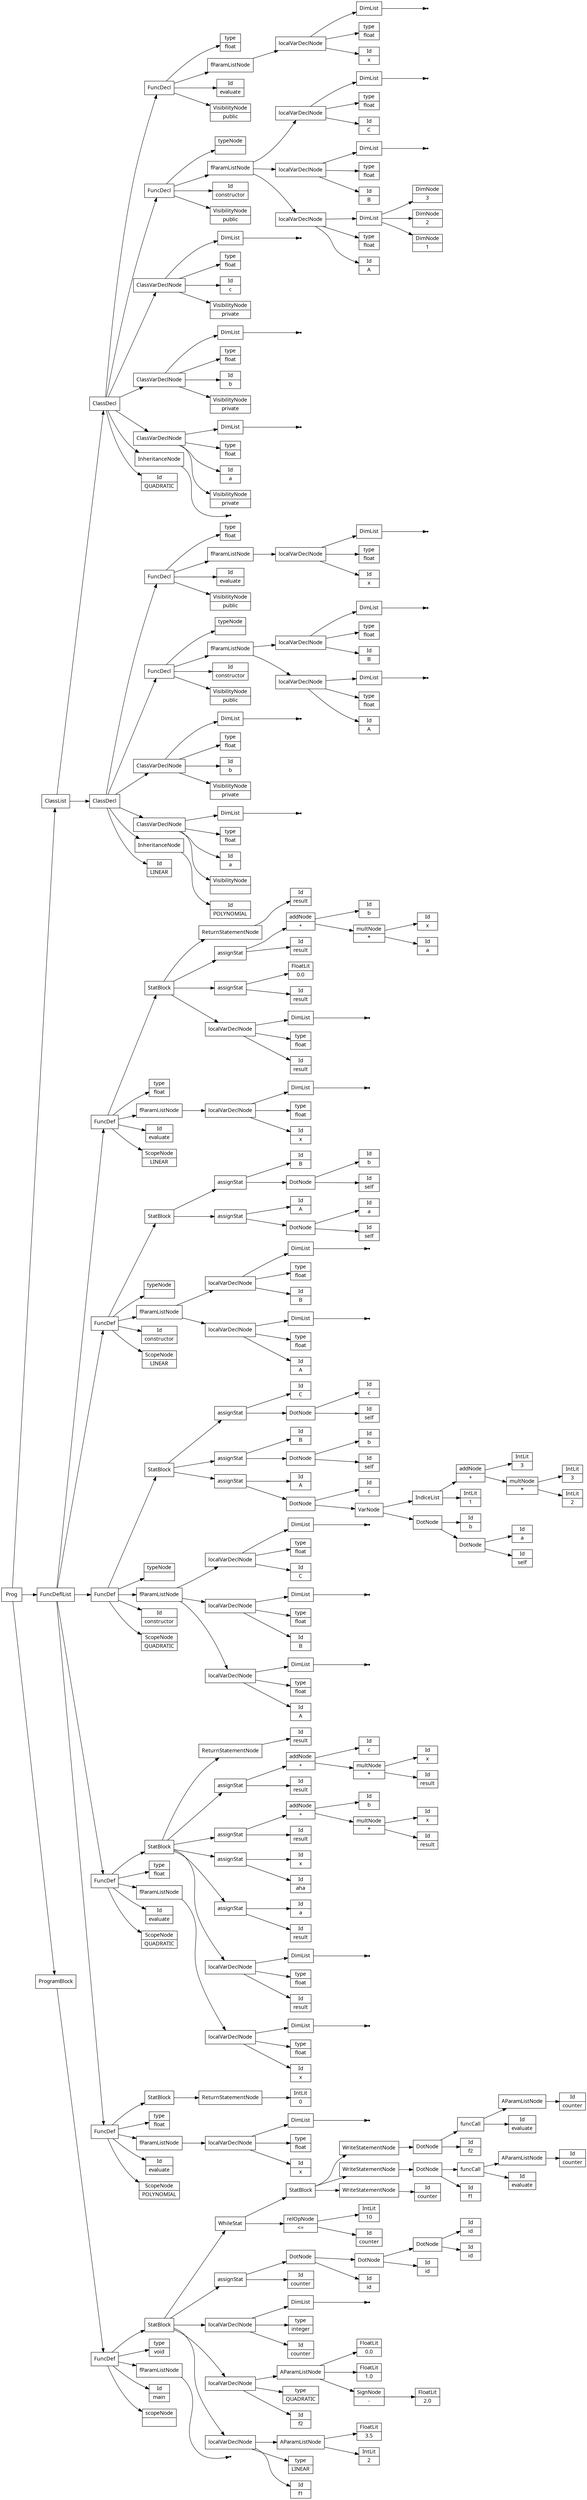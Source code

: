 digraph AST {
node [shape=record];
 node [fontname=Sans];charset="UTF-8" splines=true splines=spline rankdir =LR ordering="out"
0[label="Id|LINEAR"];
2[label="Id|POLYNOMIAL"];
3[label="InheritanceNode"];
3->2;
4[label="VisibilityNode|"];
5[label="Id|a"];
6[label="type|float"];
none8[shape="point"];
9[label="DimList"];
9->none8;
10[label="ClassVarDeclNode"];
10->9;
10->6;
10->5;
10->4;
11[label="VisibilityNode|private"];
12[label="Id|b"];
13[label="type|float"];
none15[shape="point"];
16[label="DimList"];
16->none15;
17[label="ClassVarDeclNode"];
17->16;
17->13;
17->12;
17->11;
18[label="VisibilityNode|public"];
19[label="Id|constructor"];
21[label="Id|A"];
22[label="type|float"];
none24[shape="point"];
25[label="DimList"];
25->none24;
26[label="localVarDeclNode"];
26->25;
26->22;
26->21;
27[label="Id|B"];
28[label="type|float"];
none30[shape="point"];
31[label="DimList"];
31->none30;
32[label="localVarDeclNode"];
32->31;
32->28;
32->27;
33[label="fParamListNode"];
33->32;
33->26;
34[label="typeNode| "];
35[label="FuncDecl"];
35->34;
35->33;
35->19;
35->18;
36[label="VisibilityNode|public"];
37[label="Id|evaluate"];
39[label="Id|x"];
40[label="type|float"];
none42[shape="point"];
43[label="DimList"];
43->none42;
44[label="localVarDeclNode"];
44->43;
44->40;
44->39;
45[label="fParamListNode"];
45->44;
46[label="type|float"];
47[label="FuncDecl"];
47->46;
47->45;
47->37;
47->36;
48[label="ClassDecl"];
48->47;
48->35;
48->17;
48->10;
48->3;
48->0;
49[label="Id|QUADRATIC"];
none51[shape="point"];
52[label="InheritanceNode"];
52->none51;
53[label="VisibilityNode|private"];
54[label="Id|a"];
55[label="type|float"];
none57[shape="point"];
58[label="DimList"];
58->none57;
59[label="ClassVarDeclNode"];
59->58;
59->55;
59->54;
59->53;
60[label="VisibilityNode|private"];
61[label="Id|b"];
62[label="type|float"];
none64[shape="point"];
65[label="DimList"];
65->none64;
66[label="ClassVarDeclNode"];
66->65;
66->62;
66->61;
66->60;
67[label="VisibilityNode|private"];
68[label="Id|c"];
69[label="type|float"];
none71[shape="point"];
72[label="DimList"];
72->none71;
73[label="ClassVarDeclNode"];
73->72;
73->69;
73->68;
73->67;
74[label="VisibilityNode|public"];
75[label="Id|constructor"];
77[label="Id|A"];
78[label="type|float"];
80[label="DimNode|1"];
81[label="DimNode|2"];
82[label="DimNode|3"];
83[label="DimList"];
83->82;
83->81;
83->80;
84[label="localVarDeclNode"];
84->83;
84->78;
84->77;
85[label="Id|B"];
86[label="type|float"];
none88[shape="point"];
89[label="DimList"];
89->none88;
90[label="localVarDeclNode"];
90->89;
90->86;
90->85;
91[label="Id|C"];
92[label="type|float"];
none94[shape="point"];
95[label="DimList"];
95->none94;
96[label="localVarDeclNode"];
96->95;
96->92;
96->91;
97[label="fParamListNode"];
97->96;
97->90;
97->84;
98[label="typeNode| "];
99[label="FuncDecl"];
99->98;
99->97;
99->75;
99->74;
100[label="VisibilityNode|public"];
101[label="Id|evaluate"];
103[label="Id|x"];
104[label="type|float"];
none106[shape="point"];
107[label="DimList"];
107->none106;
108[label="localVarDeclNode"];
108->107;
108->104;
108->103;
109[label="fParamListNode"];
109->108;
110[label="type|float"];
111[label="FuncDecl"];
111->110;
111->109;
111->101;
111->100;
112[label="ClassDecl"];
112->111;
112->99;
112->73;
112->66;
112->59;
112->52;
112->49;
114[label="Id|evaluate"];
116[label="Id|x"];
117[label="type|float"];
none119[shape="point"];
120[label="DimList"];
120->none119;
121[label="localVarDeclNode"];
121->120;
121->117;
121->116;
122[label="fParamListNode"];
122->121;
123[label="type|float"];
125[label="IntLit|0"];
126[label="ReturnStatementNode"];
126->125;
127[label="StatBlock"];
127->126;
128[label="FuncDef"];
113[label="ScopeNode|POLYNOMIAL"];
128->127;
128->123;
128->122;
128->114;
128->113;
130[label="Id|evaluate"];
132[label="Id|x"];
133[label="type|float"];
none135[shape="point"];
136[label="DimList"];
136->none135;
137[label="localVarDeclNode"];
137->136;
137->133;
137->132;
138[label="fParamListNode"];
138->137;
139[label="type|float"];
141[label="Id|result"];
142[label="type|float"];
none144[shape="point"];
145[label="DimList"];
145->none144;
146[label="localVarDeclNode"];
146->145;
146->142;
146->141;
147[label="Id|result"];
148[label="Id|a"];
149[label="assignStat"];
149->148;
149->147;
150[label="Id|aha"];
151[label="Id|x"];
152[label="assignStat"];
152->151;
152->150;
153[label="Id|result"];
154[label="Id|result"];
155[label="multNode|*"];
156[label="Id|x"];
155->156;
155->154;
157[label="addNode|+"];
158[label="Id|b"];
157->158;
157->155;
159[label="assignStat"];
159->157;
159->153;
160[label="Id|result"];
161[label="Id|result"];
162[label="multNode|*"];
163[label="Id|x"];
162->163;
162->161;
164[label="addNode|+"];
165[label="Id|c"];
164->165;
164->162;
166[label="assignStat"];
166->164;
166->160;
167[label="Id|result"];
168[label="ReturnStatementNode"];
168->167;
169[label="StatBlock"];
169->168;
169->166;
169->159;
169->152;
169->149;
169->146;
170[label="FuncDef"];
129[label="ScopeNode|QUADRATIC"];
170->169;
170->139;
170->138;
170->130;
170->129;
172[label="Id|constructor"];
174[label="Id|A"];
175[label="type|float"];
none177[shape="point"];
178[label="DimList"];
178->none177;
179[label="localVarDeclNode"];
179->178;
179->175;
179->174;
180[label="Id|B"];
181[label="type|float"];
none183[shape="point"];
184[label="DimList"];
184->none183;
185[label="localVarDeclNode"];
185->184;
185->181;
185->180;
186[label="Id|C"];
187[label="type|float"];
none189[shape="point"];
190[label="DimList"];
190->none189;
191[label="localVarDeclNode"];
191->190;
191->187;
191->186;
192[label="fParamListNode"];
192->191;
192->185;
192->179;
193[label="typeNode| "];
195[label="Id|self"];
196[label="Id|a"];
197[label="DotNode"];
197->196;
197->195;
198[label="Id|b"];
199[label="DotNode"];
199->198;
199->197;
201[label="IntLit|1"];
202[label="IntLit|2"];
203[label="multNode|*"];
204[label="IntLit|3"];
203->204;
203->202;
205[label="addNode|+"];
206[label="IntLit|3"];
205->206;
205->203;
207[label="IndiceList"];
207->205;
207->201;
208[label="VarNode"];
208->207;
208->199;
209[label="Id|c"];
210[label="DotNode"];
210->209;
210->208;
211[label="Id|A"];
212[label="assignStat"];
212->211;
212->210;
213[label="Id|self"];
214[label="Id|b"];
215[label="DotNode"];
215->214;
215->213;
216[label="Id|B"];
217[label="assignStat"];
217->216;
217->215;
218[label="Id|self"];
219[label="Id|c"];
220[label="DotNode"];
220->219;
220->218;
221[label="Id|C"];
222[label="assignStat"];
222->221;
222->220;
223[label="StatBlock"];
223->222;
223->217;
223->212;
224[label="FuncDef"];
171[label="ScopeNode|QUADRATIC"];
224->223;
224->193;
224->192;
224->172;
224->171;
226[label="Id|constructor"];
228[label="Id|A"];
229[label="type|float"];
none231[shape="point"];
232[label="DimList"];
232->none231;
233[label="localVarDeclNode"];
233->232;
233->229;
233->228;
234[label="Id|B"];
235[label="type|float"];
none237[shape="point"];
238[label="DimList"];
238->none237;
239[label="localVarDeclNode"];
239->238;
239->235;
239->234;
240[label="fParamListNode"];
240->239;
240->233;
241[label="typeNode| "];
243[label="Id|self"];
244[label="Id|a"];
245[label="DotNode"];
245->244;
245->243;
246[label="Id|A"];
247[label="assignStat"];
247->246;
247->245;
248[label="Id|self"];
249[label="Id|b"];
250[label="DotNode"];
250->249;
250->248;
251[label="Id|B"];
252[label="assignStat"];
252->251;
252->250;
253[label="StatBlock"];
253->252;
253->247;
254[label="FuncDef"];
225[label="ScopeNode|LINEAR"];
254->253;
254->241;
254->240;
254->226;
254->225;
256[label="Id|evaluate"];
258[label="Id|x"];
259[label="type|float"];
none261[shape="point"];
262[label="DimList"];
262->none261;
263[label="localVarDeclNode"];
263->262;
263->259;
263->258;
264[label="fParamListNode"];
264->263;
265[label="type|float"];
267[label="Id|result"];
268[label="type|float"];
none270[shape="point"];
271[label="DimList"];
271->none270;
272[label="localVarDeclNode"];
272->271;
272->268;
272->267;
273[label="Id|result"];
274[label="FloatLit|0.0"];
275[label="assignStat"];
275->274;
275->273;
276[label="Id|result"];
277[label="Id|a"];
278[label="multNode|*"];
279[label="Id|x"];
278->279;
278->277;
280[label="addNode|+"];
281[label="Id|b"];
280->281;
280->278;
282[label="assignStat"];
282->280;
282->276;
283[label="Id|result"];
284[label="ReturnStatementNode"];
284->283;
285[label="StatBlock"];
285->284;
285->282;
285->275;
285->272;
286[label="FuncDef"];
255[label="ScopeNode|LINEAR"];
286->285;
286->265;
286->264;
286->256;
286->255;
288[label="scopeNode| "];
none290[shape="point"];
291[label="fParamListNode"];
291->none290;
292[label="type|void"];
294[label="Id|f1"];
295[label="type|LINEAR"];
297[label="IntLit|2"];
298[label="FloatLit|3.5"];
299[label="AParamListNode"];
299->298;
299->297;
300[label="localVarDeclNode"];
300->299;
300->295;
300->294;
301[label="Id|f2"];
302[label="type|QUADRATIC"];
304[label="SignNode|-"];
305[label="FloatLit|2.0"];
304->305;
306[label="FloatLit|1.0"];
307[label="FloatLit|0.0"];
308[label="AParamListNode"];
308->307;
308->306;
308->304;
309[label="localVarDeclNode"];
309->308;
309->302;
309->301;
310[label="Id|counter"];
311[label="type|integer"];
none313[shape="point"];
314[label="DimList"];
314->none313;
315[label="localVarDeclNode"];
315->314;
315->311;
315->310;
316[label="Id|counter"];
317[label="Id|id"];
318[label="Id|id"];
319[label="Id|id"];
320[label="Id|id"];
321[label="DotNode"];
321->320;
321->319;
322[label="DotNode"];
322->321;
322->318;
323[label="DotNode"];
323->322;
323->317;
324[label="assignStat"];
324->323;
324->316;
325[label="Id|counter"];
326[label="relOpNode|\<="];
327[label="IntLit|10"];
326->327;
326->325;
329[label="Id|counter"];
330[label="WriteStatementNode"];
330->329;
331[label="Id|f1"];
332[label="Id|evaluate"];
334[label="Id|counter"];
335[label="AParamListNode"];
335->334;
336[label="funcCall"];
336->335;
336->332;
337[label="DotNode"];
337->336;
337->331;
338[label="WriteStatementNode"];
338->337;
339[label="Id|f2"];
340[label="Id|evaluate"];
342[label="Id|counter"];
343[label="AParamListNode"];
343->342;
344[label="funcCall"];
344->343;
344->340;
345[label="DotNode"];
345->344;
345->339;
346[label="WriteStatementNode"];
346->345;
347[label="StatBlock"];
347->346;
347->338;
347->330;
348[label="WhileStat"];
348->347;
348->326;
349[label="StatBlock"];
349->348;
349->324;
349->315;
349->309;
349->300;
350[label="FuncDef"];
287[label="Id|main"];
350->349;
350->292;
350->291;
350->287;
350->288;
351[label="ClassList"];
352[label="FuncDeflList"];
353[label="Prog"];
354[label="ProgramBlock"];
354->350;
352->286;
352->254;
352->224;
352->170;
352->128;
351->112;
351->48;
353->351;
353->352;
353->354;
}